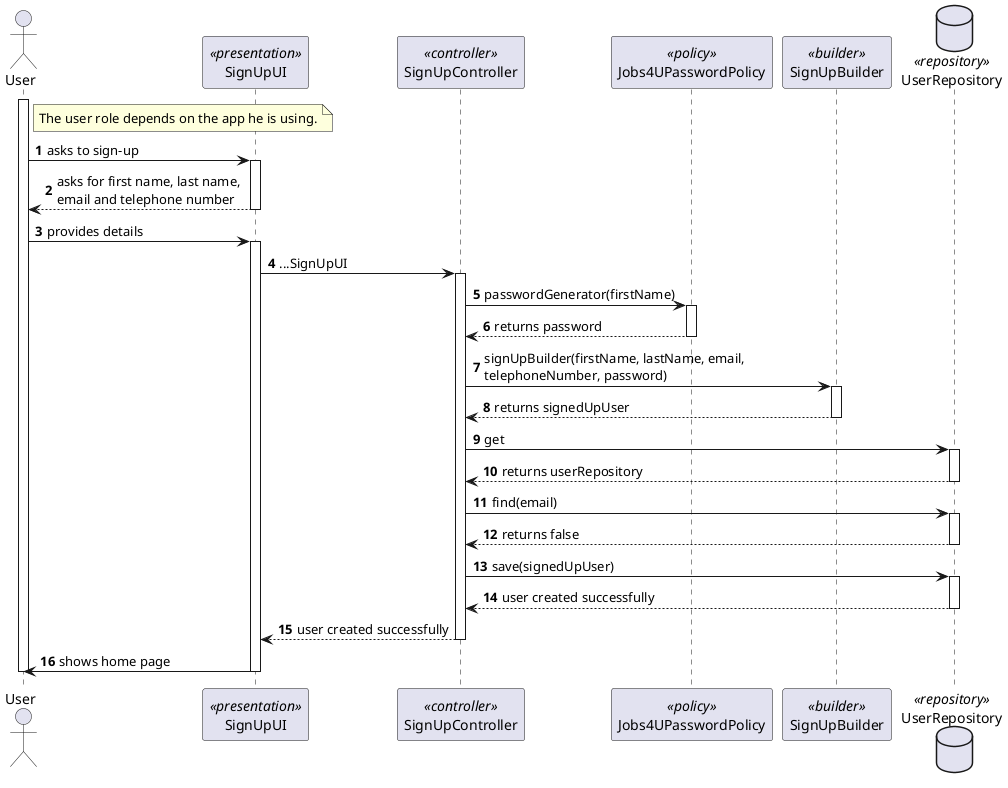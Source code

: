 @startuml
autonumber

actor User

participant SignUpUI <<presentation>>
participant SignUpController <<controller>>
participant Jobs4UPasswordPolicy <<policy>>
participant SignUpBuilder <<builder>>
database UserRepository <<repository>>

activate User
    note right of User
        The user role depends on the app he is using.
    end note
    User -> SignUpUI: asks to sign-up

    activate SignUpUI

        SignUpUI --> User: asks for first name, last name, \nemail and telephone number
    deactivate SignUpUI

    User -> SignUpUI: provides details
    activate SignUpUI

        SignUpUI -> SignUpController : ...SignUpUI
        activate SignUpController

            SignUpController -> Jobs4UPasswordPolicy : passwordGenerator(firstName)
            activate Jobs4UPasswordPolicy

                Jobs4UPasswordPolicy --> SignUpController : returns password
            deactivate Jobs4UPasswordPolicy

            SignUpController -> SignUpBuilder : signUpBuilder(firstName, lastName, email, \ntelephoneNumber, password)
            activate SignUpBuilder

                SignUpBuilder --> SignUpController : returns signedUpUser
            deactivate SignUpBuilder

            SignUpController -> UserRepository : get
            activate UserRepository

                UserRepository --> SignUpController: returns userRepository
            deactivate UserRepository

            SignUpController -> UserRepository : find(email)
            activate UserRepository

                UserRepository --> SignUpController : returns false
            deactivate UserRepository

            SignUpController -> UserRepository : save(signedUpUser)
            activate UserRepository

                UserRepository --> SignUpController : user created successfully
            deactivate UserRepository

            SignUpController --> SignUpUI : user created successfully
            deactivate SignUpController

        SignUpUI -> User: shows home page
    deactivate SignUpUI

deactivate User

@enduml